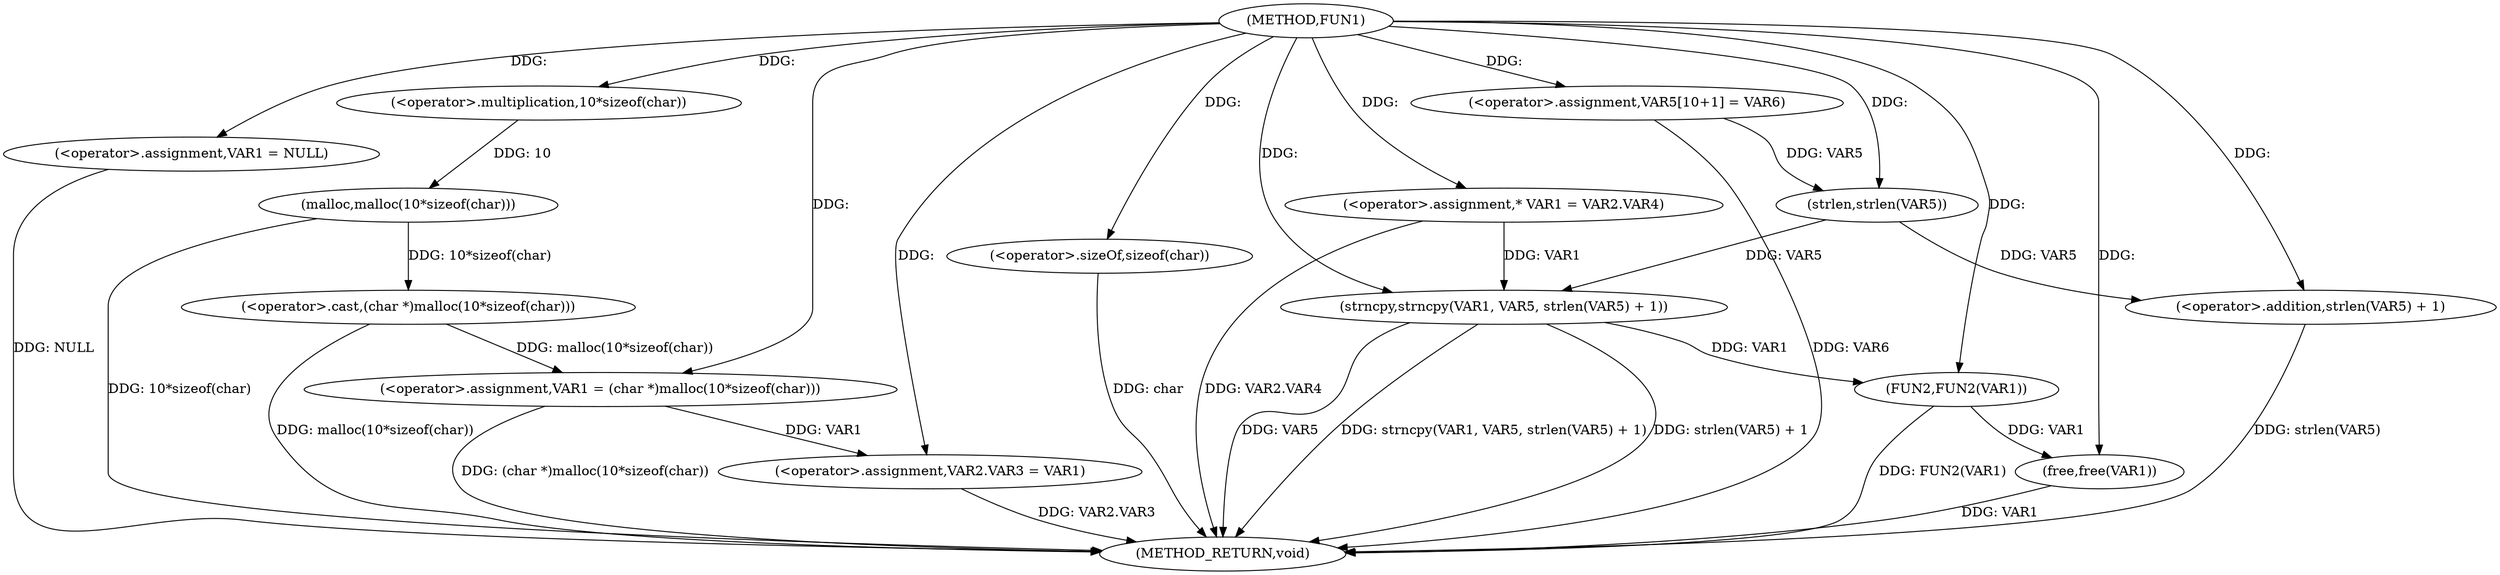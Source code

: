 digraph FUN1 {  
"1000100" [label = "(METHOD,FUN1)" ]
"1000144" [label = "(METHOD_RETURN,void)" ]
"1000104" [label = "(<operator>.assignment,VAR1 = NULL)" ]
"1000107" [label = "(<operator>.assignment,VAR1 = (char *)malloc(10*sizeof(char)))" ]
"1000109" [label = "(<operator>.cast,(char *)malloc(10*sizeof(char)))" ]
"1000111" [label = "(malloc,malloc(10*sizeof(char)))" ]
"1000112" [label = "(<operator>.multiplication,10*sizeof(char))" ]
"1000114" [label = "(<operator>.sizeOf,sizeof(char))" ]
"1000116" [label = "(<operator>.assignment,VAR2.VAR3 = VAR1)" ]
"1000123" [label = "(<operator>.assignment,* VAR1 = VAR2.VAR4)" ]
"1000130" [label = "(<operator>.assignment,VAR5[10+1] = VAR6)" ]
"1000133" [label = "(strncpy,strncpy(VAR1, VAR5, strlen(VAR5) + 1))" ]
"1000136" [label = "(<operator>.addition,strlen(VAR5) + 1)" ]
"1000137" [label = "(strlen,strlen(VAR5))" ]
"1000140" [label = "(FUN2,FUN2(VAR1))" ]
"1000142" [label = "(free,free(VAR1))" ]
  "1000116" -> "1000144"  [ label = "DDG: VAR2.VAR3"] 
  "1000123" -> "1000144"  [ label = "DDG: VAR2.VAR4"] 
  "1000140" -> "1000144"  [ label = "DDG: FUN2(VAR1)"] 
  "1000114" -> "1000144"  [ label = "DDG: char"] 
  "1000133" -> "1000144"  [ label = "DDG: VAR5"] 
  "1000130" -> "1000144"  [ label = "DDG: VAR6"] 
  "1000133" -> "1000144"  [ label = "DDG: strncpy(VAR1, VAR5, strlen(VAR5) + 1)"] 
  "1000111" -> "1000144"  [ label = "DDG: 10*sizeof(char)"] 
  "1000142" -> "1000144"  [ label = "DDG: VAR1"] 
  "1000133" -> "1000144"  [ label = "DDG: strlen(VAR5) + 1"] 
  "1000109" -> "1000144"  [ label = "DDG: malloc(10*sizeof(char))"] 
  "1000136" -> "1000144"  [ label = "DDG: strlen(VAR5)"] 
  "1000104" -> "1000144"  [ label = "DDG: NULL"] 
  "1000107" -> "1000144"  [ label = "DDG: (char *)malloc(10*sizeof(char))"] 
  "1000100" -> "1000104"  [ label = "DDG: "] 
  "1000109" -> "1000107"  [ label = "DDG: malloc(10*sizeof(char))"] 
  "1000100" -> "1000107"  [ label = "DDG: "] 
  "1000111" -> "1000109"  [ label = "DDG: 10*sizeof(char)"] 
  "1000112" -> "1000111"  [ label = "DDG: 10"] 
  "1000100" -> "1000112"  [ label = "DDG: "] 
  "1000100" -> "1000114"  [ label = "DDG: "] 
  "1000107" -> "1000116"  [ label = "DDG: VAR1"] 
  "1000100" -> "1000116"  [ label = "DDG: "] 
  "1000100" -> "1000123"  [ label = "DDG: "] 
  "1000100" -> "1000130"  [ label = "DDG: "] 
  "1000123" -> "1000133"  [ label = "DDG: VAR1"] 
  "1000100" -> "1000133"  [ label = "DDG: "] 
  "1000137" -> "1000133"  [ label = "DDG: VAR5"] 
  "1000137" -> "1000136"  [ label = "DDG: VAR5"] 
  "1000130" -> "1000137"  [ label = "DDG: VAR5"] 
  "1000100" -> "1000137"  [ label = "DDG: "] 
  "1000100" -> "1000136"  [ label = "DDG: "] 
  "1000133" -> "1000140"  [ label = "DDG: VAR1"] 
  "1000100" -> "1000140"  [ label = "DDG: "] 
  "1000140" -> "1000142"  [ label = "DDG: VAR1"] 
  "1000100" -> "1000142"  [ label = "DDG: "] 
}

